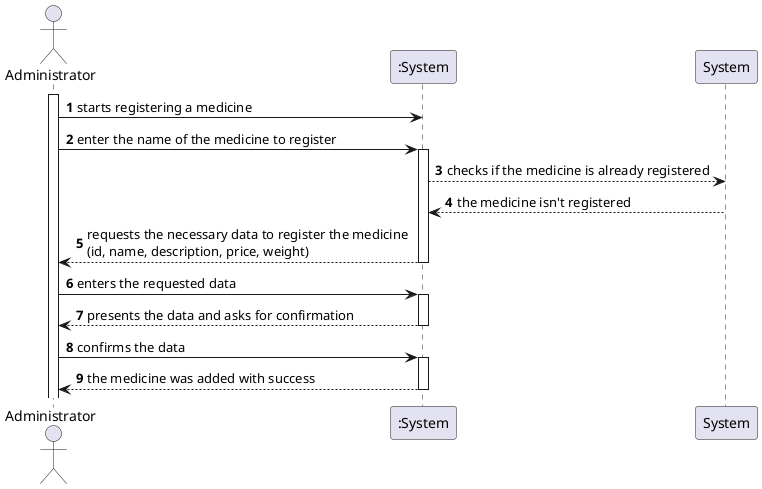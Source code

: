 @startuml
autonumber
actor "Administrator" as Admin

activate Admin
Admin -> ":System" : starts registering a medicine
Admin -> ":System" : enter the name of the medicine to register
activate ":System"
":System" --> System : checks if the medicine is already registered
System --> ":System" : the medicine isn't registered

":System" --> Admin : requests the necessary data to register the medicine \n(id, name, description, price, weight)
deactivate ":System"

Admin -> ":System" : enters the requested data
activate ":System"
":System" --> Admin :  presents the data and asks for confirmation
deactivate ":System"

Admin -> ":System" : confirms the data
activate ":System"
":System" --> Admin : the medicine was added with success 
deactivate ":System"

@enduml